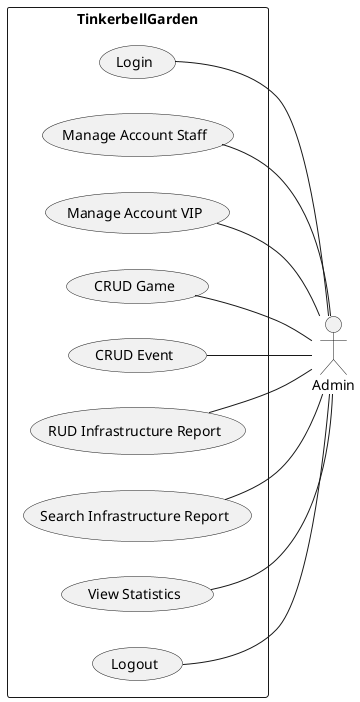 @startuml

left to right direction
skinparam packageStyle rectangle

actor "Admin" as Admin

rectangle TinkerbellGarden {
    usecase "Login" as Login
    usecase "Manage Account Staff" as MAS
    usecase "Manage Account VIP" as MAV
    usecase "CRUD Game" as CG
    usecase "CRUD Event" as CE
    usecase "RUD Infrastructure Report" as RIR
    usecase "Search Infrastructure Report" as SIR
    usecase "View Statistics" as VS
    usecase "Logout" as Logout
}

Login -- Admin
Logout -- Admin
MAS -- Admin
MAV -- Admin
CG -- Admin
CE -- Admin
RIR -- Admin
SIR -- Admin
VS -- Admin

@enduml
